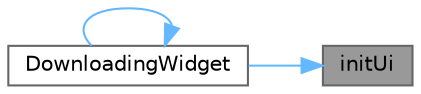 digraph "initUi"
{
 // LATEX_PDF_SIZE
  bgcolor="transparent";
  edge [fontname=Helvetica,fontsize=10,labelfontname=Helvetica,labelfontsize=10];
  node [fontname=Helvetica,fontsize=10,shape=box,height=0.2,width=0.4];
  rankdir="RL";
  Node1 [id="Node000001",label="initUi",height=0.2,width=0.4,color="gray40", fillcolor="grey60", style="filled", fontcolor="black",tooltip="初始化界面"];
  Node1 -> Node2 [id="edge1_Node000001_Node000002",dir="back",color="steelblue1",style="solid",tooltip=" "];
  Node2 [id="Node000002",label="DownloadingWidget",height=0.2,width=0.4,color="grey40", fillcolor="white", style="filled",URL="$class_downloading_widget.html#ac0dbe096b465c0bf5b34988fb0cd2572",tooltip="构造函数，初始化下载中界面"];
  Node2 -> Node2 [id="edge2_Node000002_Node000002",dir="back",color="steelblue1",style="solid",tooltip=" "];
}
